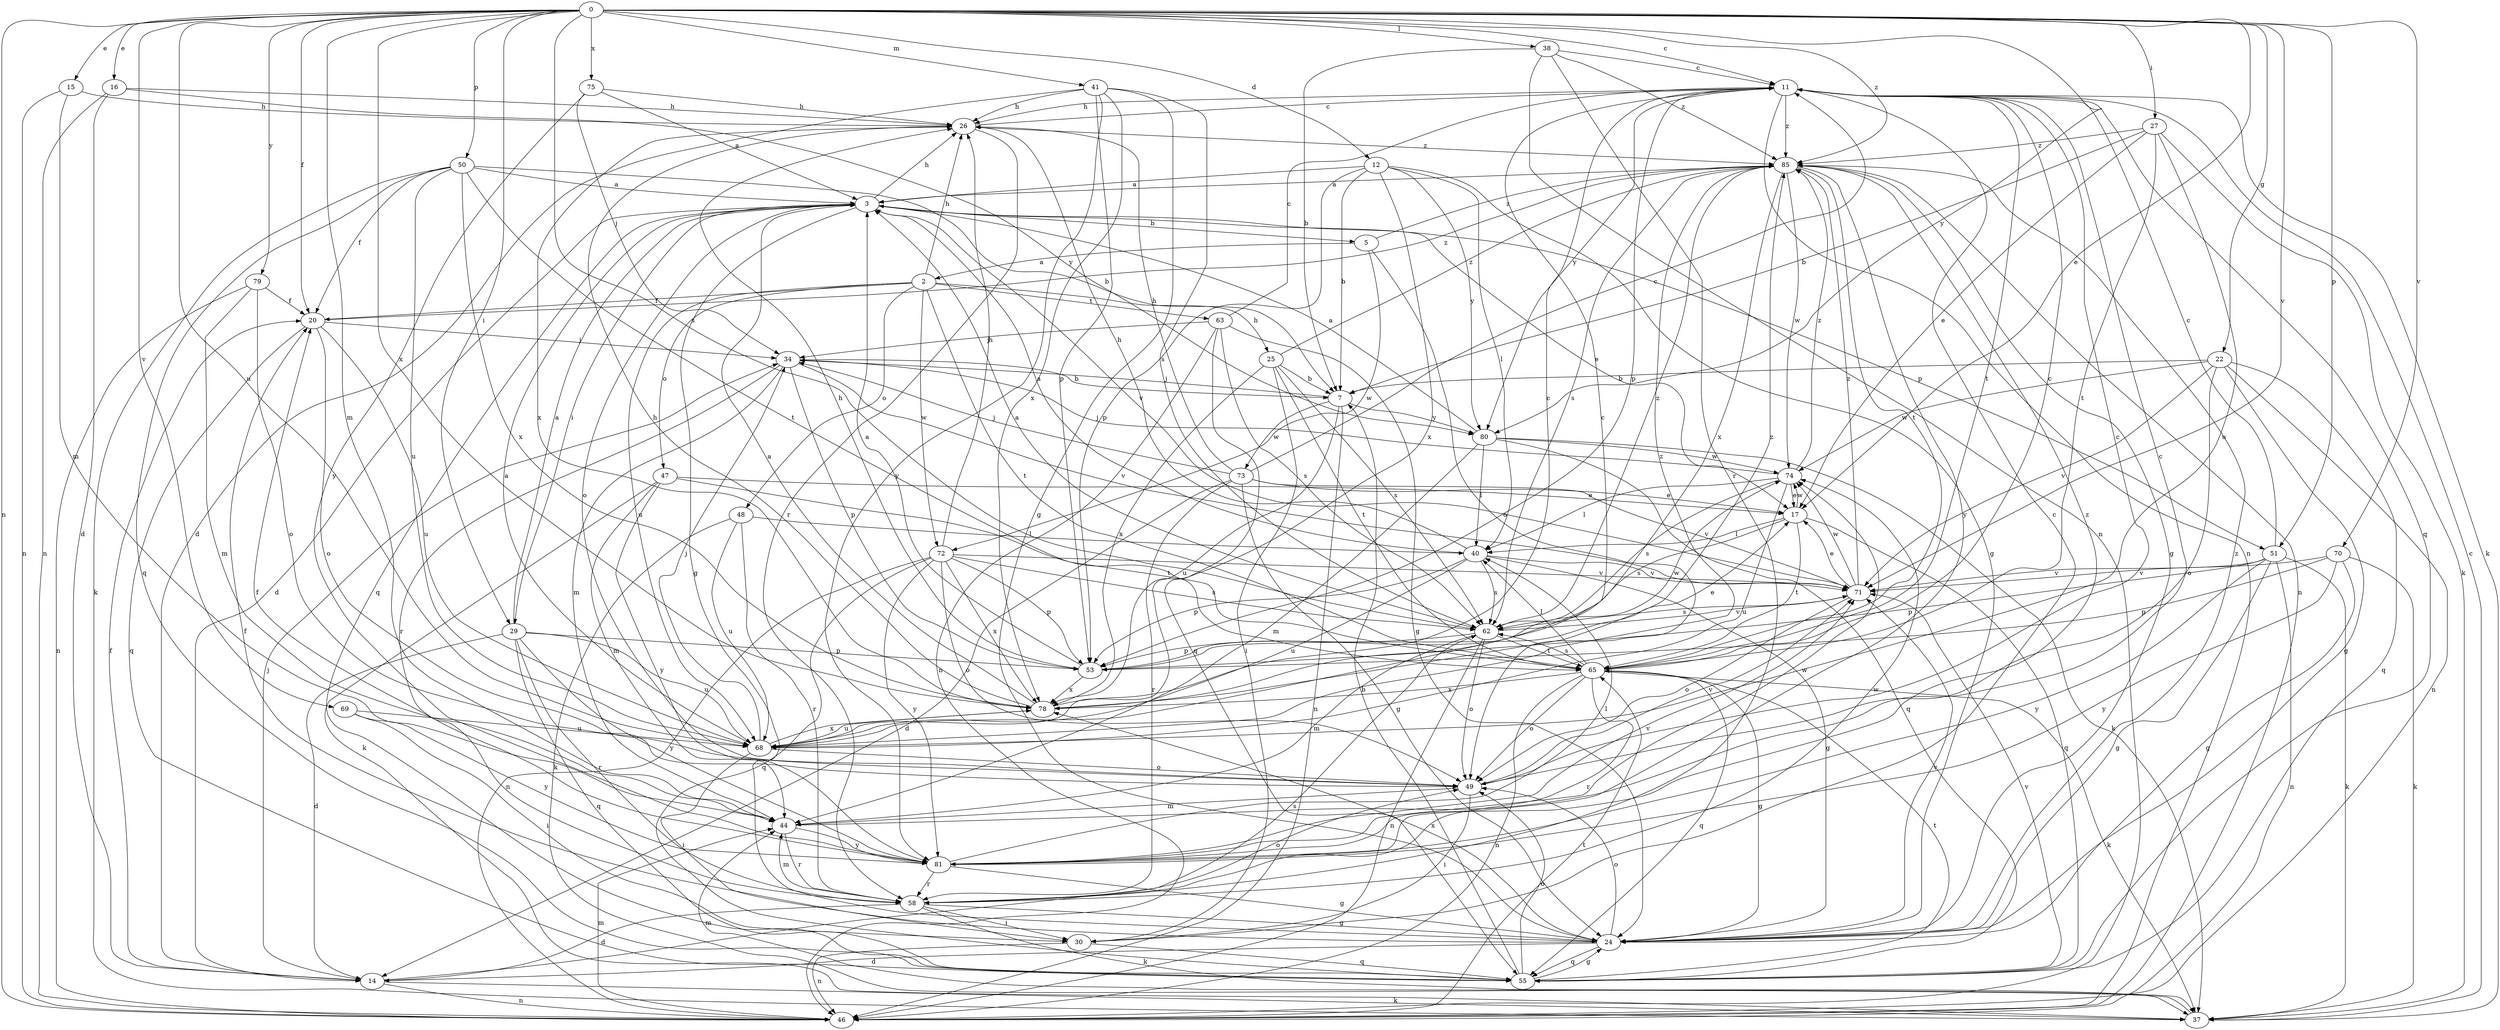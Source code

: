 strict digraph  {
0;
2;
3;
5;
7;
11;
12;
14;
15;
16;
17;
20;
22;
24;
25;
26;
27;
29;
30;
34;
37;
38;
40;
41;
44;
46;
47;
48;
49;
50;
51;
53;
55;
58;
62;
63;
65;
68;
69;
70;
71;
72;
73;
74;
75;
78;
79;
80;
81;
85;
0 -> 11  [label=c];
0 -> 12  [label=d];
0 -> 15  [label=e];
0 -> 16  [label=e];
0 -> 17  [label=e];
0 -> 20  [label=f];
0 -> 22  [label=g];
0 -> 27  [label=i];
0 -> 29  [label=i];
0 -> 38  [label=l];
0 -> 41  [label=m];
0 -> 44  [label=m];
0 -> 46  [label=n];
0 -> 50  [label=p];
0 -> 51  [label=p];
0 -> 62  [label=s];
0 -> 68  [label=u];
0 -> 69  [label=v];
0 -> 70  [label=v];
0 -> 71  [label=v];
0 -> 75  [label=x];
0 -> 78  [label=x];
0 -> 79  [label=y];
0 -> 80  [label=y];
0 -> 85  [label=z];
2 -> 20  [label=f];
2 -> 25  [label=h];
2 -> 26  [label=h];
2 -> 47  [label=o];
2 -> 48  [label=o];
2 -> 63  [label=t];
2 -> 65  [label=t];
2 -> 68  [label=u];
2 -> 72  [label=w];
3 -> 5  [label=b];
3 -> 14  [label=d];
3 -> 17  [label=e];
3 -> 24  [label=g];
3 -> 26  [label=h];
3 -> 29  [label=i];
3 -> 49  [label=o];
3 -> 51  [label=p];
3 -> 55  [label=q];
3 -> 71  [label=v];
5 -> 2  [label=a];
5 -> 49  [label=o];
5 -> 72  [label=w];
5 -> 85  [label=z];
7 -> 34  [label=j];
7 -> 46  [label=n];
7 -> 68  [label=u];
7 -> 73  [label=w];
7 -> 80  [label=y];
11 -> 26  [label=h];
11 -> 37  [label=k];
11 -> 46  [label=n];
11 -> 53  [label=p];
11 -> 55  [label=q];
11 -> 65  [label=t];
11 -> 80  [label=y];
11 -> 85  [label=z];
12 -> 3  [label=a];
12 -> 7  [label=b];
12 -> 24  [label=g];
12 -> 40  [label=l];
12 -> 53  [label=p];
12 -> 78  [label=x];
12 -> 80  [label=y];
14 -> 20  [label=f];
14 -> 34  [label=j];
14 -> 37  [label=k];
14 -> 46  [label=n];
14 -> 62  [label=s];
15 -> 26  [label=h];
15 -> 44  [label=m];
15 -> 46  [label=n];
16 -> 14  [label=d];
16 -> 26  [label=h];
16 -> 46  [label=n];
16 -> 80  [label=y];
17 -> 40  [label=l];
17 -> 55  [label=q];
17 -> 62  [label=s];
17 -> 65  [label=t];
17 -> 74  [label=w];
20 -> 34  [label=j];
20 -> 49  [label=o];
20 -> 55  [label=q];
20 -> 68  [label=u];
20 -> 85  [label=z];
22 -> 7  [label=b];
22 -> 24  [label=g];
22 -> 46  [label=n];
22 -> 49  [label=o];
22 -> 55  [label=q];
22 -> 71  [label=v];
22 -> 74  [label=w];
24 -> 14  [label=d];
24 -> 20  [label=f];
24 -> 49  [label=o];
24 -> 55  [label=q];
24 -> 71  [label=v];
24 -> 78  [label=x];
24 -> 85  [label=z];
25 -> 7  [label=b];
25 -> 30  [label=i];
25 -> 62  [label=s];
25 -> 65  [label=t];
25 -> 78  [label=x];
25 -> 85  [label=z];
26 -> 11  [label=c];
26 -> 58  [label=r];
26 -> 78  [label=x];
26 -> 85  [label=z];
27 -> 7  [label=b];
27 -> 17  [label=e];
27 -> 37  [label=k];
27 -> 65  [label=t];
27 -> 68  [label=u];
27 -> 85  [label=z];
29 -> 3  [label=a];
29 -> 14  [label=d];
29 -> 53  [label=p];
29 -> 55  [label=q];
29 -> 58  [label=r];
29 -> 68  [label=u];
29 -> 81  [label=y];
30 -> 11  [label=c];
30 -> 46  [label=n];
30 -> 55  [label=q];
34 -> 7  [label=b];
34 -> 44  [label=m];
34 -> 53  [label=p];
34 -> 58  [label=r];
34 -> 71  [label=v];
37 -> 11  [label=c];
37 -> 44  [label=m];
38 -> 7  [label=b];
38 -> 11  [label=c];
38 -> 46  [label=n];
38 -> 58  [label=r];
38 -> 85  [label=z];
40 -> 3  [label=a];
40 -> 24  [label=g];
40 -> 26  [label=h];
40 -> 53  [label=p];
40 -> 62  [label=s];
40 -> 68  [label=u];
40 -> 71  [label=v];
41 -> 14  [label=d];
41 -> 24  [label=g];
41 -> 26  [label=h];
41 -> 53  [label=p];
41 -> 62  [label=s];
41 -> 78  [label=x];
41 -> 81  [label=y];
44 -> 11  [label=c];
44 -> 58  [label=r];
44 -> 81  [label=y];
46 -> 44  [label=m];
46 -> 65  [label=t];
47 -> 17  [label=e];
47 -> 37  [label=k];
47 -> 44  [label=m];
47 -> 65  [label=t];
47 -> 81  [label=y];
48 -> 37  [label=k];
48 -> 40  [label=l];
48 -> 58  [label=r];
48 -> 68  [label=u];
49 -> 11  [label=c];
49 -> 30  [label=i];
49 -> 44  [label=m];
49 -> 71  [label=v];
50 -> 3  [label=a];
50 -> 7  [label=b];
50 -> 20  [label=f];
50 -> 37  [label=k];
50 -> 55  [label=q];
50 -> 65  [label=t];
50 -> 68  [label=u];
50 -> 78  [label=x];
51 -> 11  [label=c];
51 -> 24  [label=g];
51 -> 37  [label=k];
51 -> 46  [label=n];
51 -> 53  [label=p];
51 -> 71  [label=v];
51 -> 81  [label=y];
53 -> 3  [label=a];
53 -> 17  [label=e];
53 -> 26  [label=h];
53 -> 74  [label=w];
53 -> 78  [label=x];
55 -> 7  [label=b];
55 -> 24  [label=g];
55 -> 49  [label=o];
55 -> 65  [label=t];
55 -> 71  [label=v];
58 -> 14  [label=d];
58 -> 24  [label=g];
58 -> 30  [label=i];
58 -> 37  [label=k];
58 -> 44  [label=m];
58 -> 49  [label=o];
58 -> 74  [label=w];
62 -> 3  [label=a];
62 -> 44  [label=m];
62 -> 46  [label=n];
62 -> 49  [label=o];
62 -> 53  [label=p];
62 -> 65  [label=t];
62 -> 71  [label=v];
62 -> 85  [label=z];
63 -> 11  [label=c];
63 -> 24  [label=g];
63 -> 34  [label=j];
63 -> 46  [label=n];
63 -> 55  [label=q];
63 -> 62  [label=s];
65 -> 11  [label=c];
65 -> 24  [label=g];
65 -> 37  [label=k];
65 -> 40  [label=l];
65 -> 46  [label=n];
65 -> 49  [label=o];
65 -> 55  [label=q];
65 -> 58  [label=r];
65 -> 62  [label=s];
65 -> 78  [label=x];
68 -> 3  [label=a];
68 -> 11  [label=c];
68 -> 30  [label=i];
68 -> 34  [label=j];
68 -> 49  [label=o];
68 -> 78  [label=x];
68 -> 85  [label=z];
69 -> 30  [label=i];
69 -> 68  [label=u];
69 -> 81  [label=y];
70 -> 24  [label=g];
70 -> 37  [label=k];
70 -> 53  [label=p];
70 -> 71  [label=v];
70 -> 81  [label=y];
71 -> 17  [label=e];
71 -> 49  [label=o];
71 -> 62  [label=s];
71 -> 74  [label=w];
71 -> 85  [label=z];
72 -> 26  [label=h];
72 -> 46  [label=n];
72 -> 49  [label=o];
72 -> 53  [label=p];
72 -> 55  [label=q];
72 -> 62  [label=s];
72 -> 71  [label=v];
72 -> 78  [label=x];
72 -> 81  [label=y];
73 -> 11  [label=c];
73 -> 14  [label=d];
73 -> 17  [label=e];
73 -> 24  [label=g];
73 -> 26  [label=h];
73 -> 34  [label=j];
73 -> 58  [label=r];
73 -> 71  [label=v];
74 -> 17  [label=e];
74 -> 34  [label=j];
74 -> 40  [label=l];
74 -> 62  [label=s];
74 -> 68  [label=u];
74 -> 85  [label=z];
75 -> 3  [label=a];
75 -> 26  [label=h];
75 -> 34  [label=j];
75 -> 81  [label=y];
78 -> 3  [label=a];
78 -> 11  [label=c];
78 -> 26  [label=h];
78 -> 68  [label=u];
78 -> 85  [label=z];
79 -> 20  [label=f];
79 -> 44  [label=m];
79 -> 46  [label=n];
79 -> 49  [label=o];
80 -> 3  [label=a];
80 -> 37  [label=k];
80 -> 40  [label=l];
80 -> 44  [label=m];
80 -> 55  [label=q];
80 -> 74  [label=w];
81 -> 20  [label=f];
81 -> 24  [label=g];
81 -> 40  [label=l];
81 -> 58  [label=r];
81 -> 71  [label=v];
81 -> 74  [label=w];
81 -> 85  [label=z];
85 -> 3  [label=a];
85 -> 24  [label=g];
85 -> 46  [label=n];
85 -> 62  [label=s];
85 -> 65  [label=t];
85 -> 74  [label=w];
85 -> 78  [label=x];
85 -> 81  [label=y];
}
